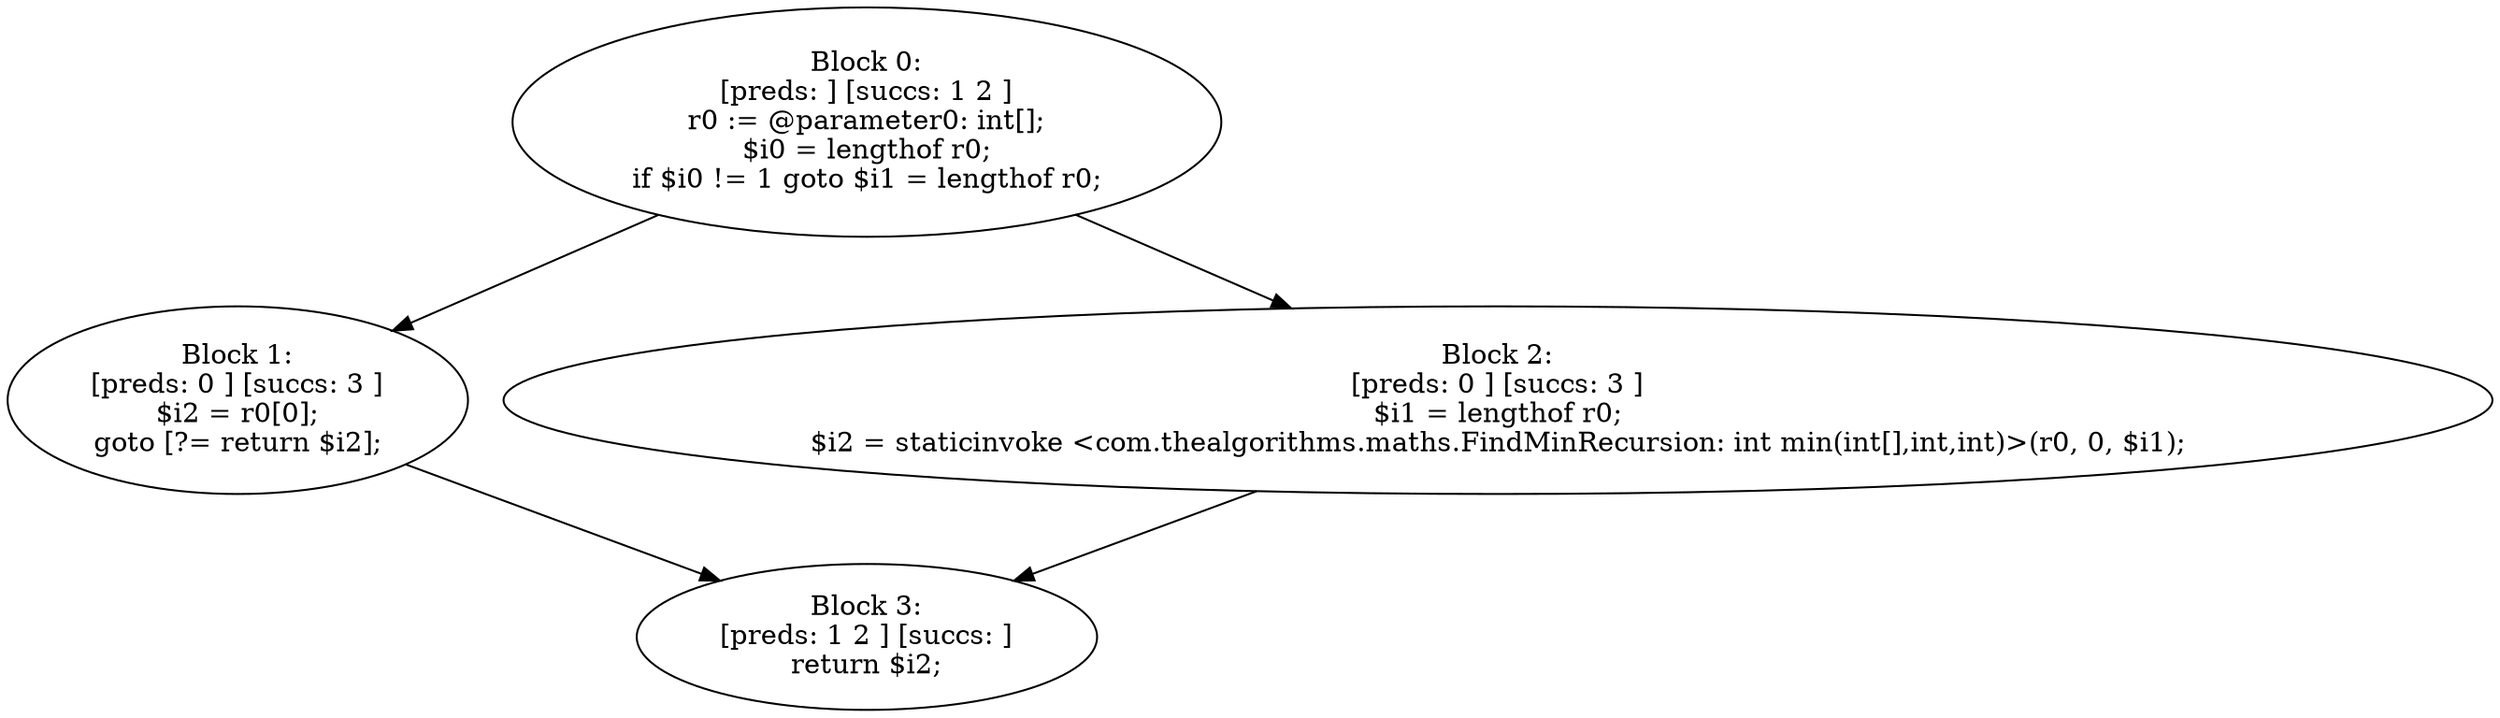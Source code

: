 digraph "unitGraph" {
    "Block 0:
[preds: ] [succs: 1 2 ]
r0 := @parameter0: int[];
$i0 = lengthof r0;
if $i0 != 1 goto $i1 = lengthof r0;
"
    "Block 1:
[preds: 0 ] [succs: 3 ]
$i2 = r0[0];
goto [?= return $i2];
"
    "Block 2:
[preds: 0 ] [succs: 3 ]
$i1 = lengthof r0;
$i2 = staticinvoke <com.thealgorithms.maths.FindMinRecursion: int min(int[],int,int)>(r0, 0, $i1);
"
    "Block 3:
[preds: 1 2 ] [succs: ]
return $i2;
"
    "Block 0:
[preds: ] [succs: 1 2 ]
r0 := @parameter0: int[];
$i0 = lengthof r0;
if $i0 != 1 goto $i1 = lengthof r0;
"->"Block 1:
[preds: 0 ] [succs: 3 ]
$i2 = r0[0];
goto [?= return $i2];
";
    "Block 0:
[preds: ] [succs: 1 2 ]
r0 := @parameter0: int[];
$i0 = lengthof r0;
if $i0 != 1 goto $i1 = lengthof r0;
"->"Block 2:
[preds: 0 ] [succs: 3 ]
$i1 = lengthof r0;
$i2 = staticinvoke <com.thealgorithms.maths.FindMinRecursion: int min(int[],int,int)>(r0, 0, $i1);
";
    "Block 1:
[preds: 0 ] [succs: 3 ]
$i2 = r0[0];
goto [?= return $i2];
"->"Block 3:
[preds: 1 2 ] [succs: ]
return $i2;
";
    "Block 2:
[preds: 0 ] [succs: 3 ]
$i1 = lengthof r0;
$i2 = staticinvoke <com.thealgorithms.maths.FindMinRecursion: int min(int[],int,int)>(r0, 0, $i1);
"->"Block 3:
[preds: 1 2 ] [succs: ]
return $i2;
";
}

